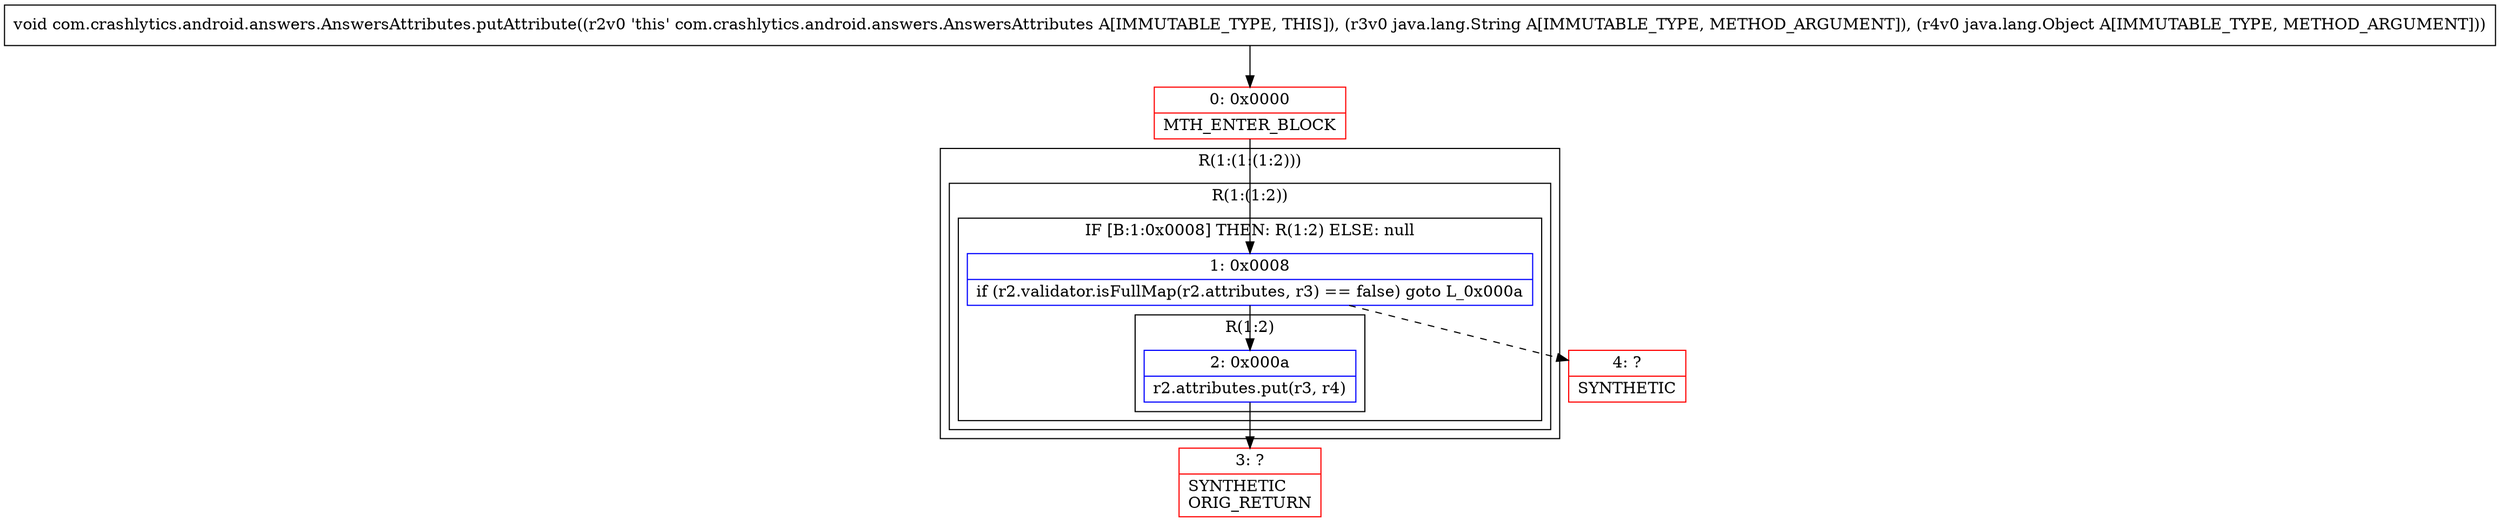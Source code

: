 digraph "CFG forcom.crashlytics.android.answers.AnswersAttributes.putAttribute(Ljava\/lang\/String;Ljava\/lang\/Object;)V" {
subgraph cluster_Region_1072207565 {
label = "R(1:(1:(1:2)))";
node [shape=record,color=blue];
subgraph cluster_Region_1606589226 {
label = "R(1:(1:2))";
node [shape=record,color=blue];
subgraph cluster_IfRegion_1948727727 {
label = "IF [B:1:0x0008] THEN: R(1:2) ELSE: null";
node [shape=record,color=blue];
Node_1 [shape=record,label="{1\:\ 0x0008|if (r2.validator.isFullMap(r2.attributes, r3) == false) goto L_0x000a\l}"];
subgraph cluster_Region_976522518 {
label = "R(1:2)";
node [shape=record,color=blue];
Node_2 [shape=record,label="{2\:\ 0x000a|r2.attributes.put(r3, r4)\l}"];
}
}
}
}
Node_0 [shape=record,color=red,label="{0\:\ 0x0000|MTH_ENTER_BLOCK\l}"];
Node_3 [shape=record,color=red,label="{3\:\ ?|SYNTHETIC\lORIG_RETURN\l}"];
Node_4 [shape=record,color=red,label="{4\:\ ?|SYNTHETIC\l}"];
MethodNode[shape=record,label="{void com.crashlytics.android.answers.AnswersAttributes.putAttribute((r2v0 'this' com.crashlytics.android.answers.AnswersAttributes A[IMMUTABLE_TYPE, THIS]), (r3v0 java.lang.String A[IMMUTABLE_TYPE, METHOD_ARGUMENT]), (r4v0 java.lang.Object A[IMMUTABLE_TYPE, METHOD_ARGUMENT])) }"];
MethodNode -> Node_0;
Node_1 -> Node_2;
Node_1 -> Node_4[style=dashed];
Node_2 -> Node_3;
Node_0 -> Node_1;
}

